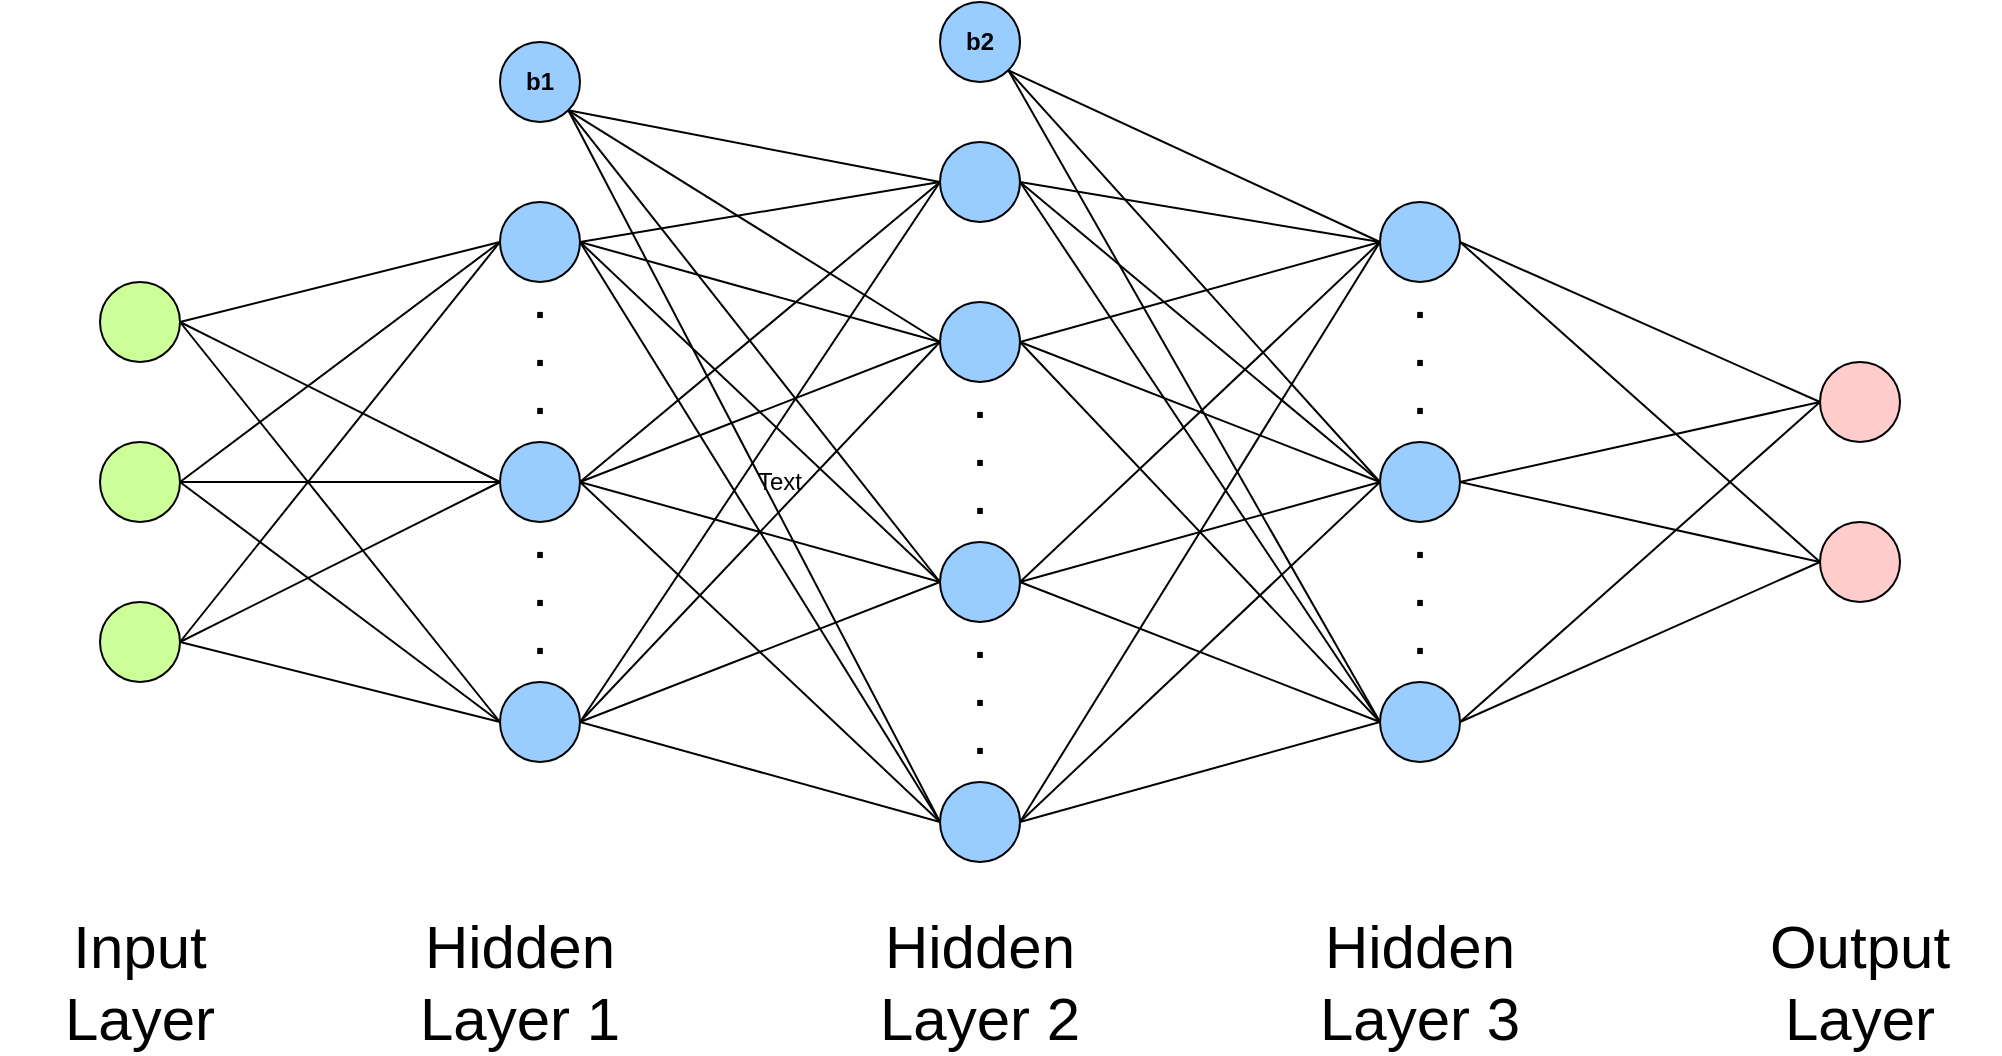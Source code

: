 <mxfile version="13.3.5" type="device"><diagram id="96MRDEt8L79HNvMiI_31" name="Page-1"><mxGraphModel dx="2297" dy="1898" grid="1" gridSize="10" guides="1" tooltips="1" connect="1" arrows="1" fold="1" page="1" pageScale="1" pageWidth="850" pageHeight="1100" math="0" shadow="0"><root><mxCell id="0"/><mxCell id="1" parent="0"/><mxCell id="QoLMvlCuaC-26x7mLV4o-1" value="" style="ellipse;whiteSpace=wrap;html=1;aspect=fixed;fillColor=#99CCFF;" parent="1" vertex="1"><mxGeometry x="240" y="80" width="40" height="40" as="geometry"/></mxCell><mxCell id="QoLMvlCuaC-26x7mLV4o-2" value="" style="ellipse;whiteSpace=wrap;html=1;aspect=fixed;fillColor=#99CCFF;" parent="1" vertex="1"><mxGeometry x="240" y="200" width="40" height="40" as="geometry"/></mxCell><mxCell id="QoLMvlCuaC-26x7mLV4o-3" value="" style="ellipse;whiteSpace=wrap;html=1;aspect=fixed;fillColor=#99CCFF;" parent="1" vertex="1"><mxGeometry x="240" y="320" width="40" height="40" as="geometry"/></mxCell><mxCell id="QoLMvlCuaC-26x7mLV4o-4" value="&lt;div style=&quot;font-size: 20px&quot;&gt;&lt;font style=&quot;font-size: 20px&quot;&gt;&lt;b&gt;.&lt;/b&gt;&lt;/font&gt;&lt;/div&gt;&lt;div style=&quot;font-size: 20px&quot;&gt;&lt;font style=&quot;font-size: 20px&quot;&gt;&lt;b&gt;.&lt;/b&gt;&lt;/font&gt;&lt;/div&gt;&lt;div style=&quot;font-size: 20px&quot;&gt;&lt;font style=&quot;font-size: 20px&quot;&gt;&lt;b&gt;.&lt;br&gt;&lt;/b&gt;&lt;/font&gt;&lt;/div&gt;" style="text;html=1;strokeColor=none;fillColor=none;align=center;verticalAlign=middle;whiteSpace=wrap;rounded=0;" parent="1" vertex="1"><mxGeometry x="240" y="264" width="40" height="20" as="geometry"/></mxCell><mxCell id="QoLMvlCuaC-26x7mLV4o-5" value="" style="ellipse;whiteSpace=wrap;html=1;aspect=fixed;fillColor=#99CCFF;" parent="1" vertex="1"><mxGeometry x="460" y="50" width="40" height="40" as="geometry"/></mxCell><mxCell id="QoLMvlCuaC-26x7mLV4o-6" value="" style="ellipse;whiteSpace=wrap;html=1;aspect=fixed;fillColor=#99CCFF;" parent="1" vertex="1"><mxGeometry x="460" y="130" width="40" height="40" as="geometry"/></mxCell><mxCell id="QoLMvlCuaC-26x7mLV4o-7" value="" style="ellipse;whiteSpace=wrap;html=1;aspect=fixed;fillColor=#99CCFF;" parent="1" vertex="1"><mxGeometry x="460" y="250" width="40" height="40" as="geometry"/></mxCell><mxCell id="QoLMvlCuaC-26x7mLV4o-8" value="" style="ellipse;whiteSpace=wrap;html=1;aspect=fixed;fillColor=#99CCFF;" parent="1" vertex="1"><mxGeometry x="460" y="370" width="40" height="40" as="geometry"/></mxCell><mxCell id="QoLMvlCuaC-26x7mLV4o-9" value="&lt;div style=&quot;font-size: 20px&quot;&gt;&lt;font style=&quot;font-size: 20px&quot;&gt;&lt;b&gt;.&lt;/b&gt;&lt;/font&gt;&lt;/div&gt;&lt;div style=&quot;font-size: 20px&quot;&gt;&lt;font style=&quot;font-size: 20px&quot;&gt;&lt;b&gt;.&lt;/b&gt;&lt;/font&gt;&lt;/div&gt;&lt;div style=&quot;font-size: 20px&quot;&gt;&lt;font style=&quot;font-size: 20px&quot;&gt;&lt;b&gt;.&lt;br&gt;&lt;/b&gt;&lt;/font&gt;&lt;/div&gt;" style="text;html=1;strokeColor=none;fillColor=none;align=center;verticalAlign=middle;whiteSpace=wrap;rounded=0;" parent="1" vertex="1"><mxGeometry x="460" y="314" width="40" height="20" as="geometry"/></mxCell><mxCell id="QoLMvlCuaC-26x7mLV4o-10" value="&lt;div style=&quot;font-size: 20px&quot;&gt;&lt;font style=&quot;font-size: 20px&quot;&gt;&lt;b&gt;.&lt;/b&gt;&lt;/font&gt;&lt;/div&gt;&lt;div style=&quot;font-size: 20px&quot;&gt;&lt;font style=&quot;font-size: 20px&quot;&gt;&lt;b&gt;.&lt;/b&gt;&lt;/font&gt;&lt;/div&gt;&lt;div style=&quot;font-size: 20px&quot;&gt;&lt;font style=&quot;font-size: 20px&quot;&gt;&lt;b&gt;.&lt;br&gt;&lt;/b&gt;&lt;/font&gt;&lt;/div&gt;" style="text;html=1;strokeColor=none;fillColor=none;align=center;verticalAlign=middle;whiteSpace=wrap;rounded=0;" parent="1" vertex="1"><mxGeometry x="460" y="194" width="40" height="20" as="geometry"/></mxCell><mxCell id="QoLMvlCuaC-26x7mLV4o-11" value="" style="ellipse;whiteSpace=wrap;html=1;aspect=fixed;fillColor=#99CCFF;" parent="1" vertex="1"><mxGeometry x="680" y="80" width="40" height="40" as="geometry"/></mxCell><mxCell id="QoLMvlCuaC-26x7mLV4o-12" value="" style="ellipse;whiteSpace=wrap;html=1;aspect=fixed;fillColor=#99CCFF;" parent="1" vertex="1"><mxGeometry x="680" y="200" width="40" height="40" as="geometry"/></mxCell><mxCell id="QoLMvlCuaC-26x7mLV4o-13" value="" style="ellipse;whiteSpace=wrap;html=1;aspect=fixed;fillColor=#99CCFF;" parent="1" vertex="1"><mxGeometry x="680" y="320" width="40" height="40" as="geometry"/></mxCell><mxCell id="QoLMvlCuaC-26x7mLV4o-14" value="&lt;div style=&quot;font-size: 20px&quot;&gt;&lt;font style=&quot;font-size: 20px&quot;&gt;&lt;b&gt;.&lt;/b&gt;&lt;/font&gt;&lt;/div&gt;&lt;div style=&quot;font-size: 20px&quot;&gt;&lt;font style=&quot;font-size: 20px&quot;&gt;&lt;b&gt;.&lt;/b&gt;&lt;/font&gt;&lt;/div&gt;&lt;div style=&quot;font-size: 20px&quot;&gt;&lt;font style=&quot;font-size: 20px&quot;&gt;&lt;b&gt;.&lt;br&gt;&lt;/b&gt;&lt;/font&gt;&lt;/div&gt;" style="text;html=1;strokeColor=none;fillColor=none;align=center;verticalAlign=middle;whiteSpace=wrap;rounded=0;" parent="1" vertex="1"><mxGeometry x="680" y="264" width="40" height="20" as="geometry"/></mxCell><mxCell id="QoLMvlCuaC-26x7mLV4o-15" value="" style="endArrow=none;html=1;exitX=1;exitY=0.5;exitDx=0;exitDy=0;entryX=0;entryY=0.5;entryDx=0;entryDy=0;" parent="1" source="QoLMvlCuaC-26x7mLV4o-1" target="QoLMvlCuaC-26x7mLV4o-5" edge="1"><mxGeometry width="50" height="50" relative="1" as="geometry"><mxPoint x="400" y="270" as="sourcePoint"/><mxPoint x="450" y="220" as="targetPoint"/></mxGeometry></mxCell><mxCell id="QoLMvlCuaC-26x7mLV4o-16" value="" style="endArrow=none;html=1;entryX=0;entryY=0.5;entryDx=0;entryDy=0;exitX=1;exitY=0.5;exitDx=0;exitDy=0;" parent="1" source="QoLMvlCuaC-26x7mLV4o-2" target="QoLMvlCuaC-26x7mLV4o-5" edge="1"><mxGeometry width="50" height="50" relative="1" as="geometry"><mxPoint x="400" y="270" as="sourcePoint"/><mxPoint x="450" y="220" as="targetPoint"/></mxGeometry></mxCell><mxCell id="QoLMvlCuaC-26x7mLV4o-17" value="" style="endArrow=none;html=1;exitX=1;exitY=0.5;exitDx=0;exitDy=0;entryX=0;entryY=0.5;entryDx=0;entryDy=0;" parent="1" source="QoLMvlCuaC-26x7mLV4o-3" target="QoLMvlCuaC-26x7mLV4o-5" edge="1"><mxGeometry width="50" height="50" relative="1" as="geometry"><mxPoint x="400" y="270" as="sourcePoint"/><mxPoint x="450" y="220" as="targetPoint"/></mxGeometry></mxCell><mxCell id="QoLMvlCuaC-26x7mLV4o-18" value="" style="endArrow=none;html=1;entryX=0;entryY=0.5;entryDx=0;entryDy=0;exitX=1;exitY=0.5;exitDx=0;exitDy=0;" parent="1" source="QoLMvlCuaC-26x7mLV4o-1" target="QoLMvlCuaC-26x7mLV4o-6" edge="1"><mxGeometry width="50" height="50" relative="1" as="geometry"><mxPoint x="280" y="140" as="sourcePoint"/><mxPoint x="450" y="220" as="targetPoint"/></mxGeometry></mxCell><mxCell id="QoLMvlCuaC-26x7mLV4o-19" value="" style="endArrow=none;html=1;entryX=0;entryY=0.5;entryDx=0;entryDy=0;" parent="1" target="QoLMvlCuaC-26x7mLV4o-7" edge="1"><mxGeometry width="50" height="50" relative="1" as="geometry"><mxPoint x="280" y="220" as="sourcePoint"/><mxPoint x="460" y="230" as="targetPoint"/></mxGeometry></mxCell><mxCell id="QoLMvlCuaC-26x7mLV4o-20" value="" style="endArrow=none;html=1;entryX=0;entryY=0.5;entryDx=0;entryDy=0;" parent="1" target="QoLMvlCuaC-26x7mLV4o-8" edge="1"><mxGeometry width="50" height="50" relative="1" as="geometry"><mxPoint x="280" y="220" as="sourcePoint"/><mxPoint x="450" y="220" as="targetPoint"/></mxGeometry></mxCell><mxCell id="QoLMvlCuaC-26x7mLV4o-21" value="" style="endArrow=none;html=1;exitX=1;exitY=0.5;exitDx=0;exitDy=0;" parent="1" source="QoLMvlCuaC-26x7mLV4o-3" edge="1"><mxGeometry width="50" height="50" relative="1" as="geometry"><mxPoint x="400" y="270" as="sourcePoint"/><mxPoint x="460" y="150" as="targetPoint"/></mxGeometry></mxCell><mxCell id="QoLMvlCuaC-26x7mLV4o-22" value="" style="endArrow=none;html=1;entryX=0;entryY=0.5;entryDx=0;entryDy=0;exitX=1;exitY=0.5;exitDx=0;exitDy=0;" parent="1" source="QoLMvlCuaC-26x7mLV4o-1" target="QoLMvlCuaC-26x7mLV4o-7" edge="1"><mxGeometry width="50" height="50" relative="1" as="geometry"><mxPoint x="400" y="270" as="sourcePoint"/><mxPoint x="450" y="220" as="targetPoint"/></mxGeometry></mxCell><mxCell id="QoLMvlCuaC-26x7mLV4o-23" value="" style="endArrow=none;html=1;entryX=0;entryY=0.5;entryDx=0;entryDy=0;" parent="1" target="QoLMvlCuaC-26x7mLV4o-6" edge="1"><mxGeometry width="50" height="50" relative="1" as="geometry"><mxPoint x="280" y="220" as="sourcePoint"/><mxPoint x="450" y="220" as="targetPoint"/></mxGeometry></mxCell><mxCell id="QoLMvlCuaC-26x7mLV4o-24" value="" style="endArrow=none;html=1;entryX=0;entryY=0.5;entryDx=0;entryDy=0;exitX=1;exitY=0.5;exitDx=0;exitDy=0;" parent="1" source="QoLMvlCuaC-26x7mLV4o-3" target="QoLMvlCuaC-26x7mLV4o-7" edge="1"><mxGeometry width="50" height="50" relative="1" as="geometry"><mxPoint x="400" y="270" as="sourcePoint"/><mxPoint x="450" y="220" as="targetPoint"/></mxGeometry></mxCell><mxCell id="QoLMvlCuaC-26x7mLV4o-25" value="" style="endArrow=none;html=1;entryX=0;entryY=0.5;entryDx=0;entryDy=0;exitX=1;exitY=0.5;exitDx=0;exitDy=0;" parent="1" source="QoLMvlCuaC-26x7mLV4o-3" target="QoLMvlCuaC-26x7mLV4o-8" edge="1"><mxGeometry width="50" height="50" relative="1" as="geometry"><mxPoint x="290" y="340" as="sourcePoint"/><mxPoint x="450" y="220" as="targetPoint"/></mxGeometry></mxCell><mxCell id="QoLMvlCuaC-26x7mLV4o-26" value="" style="endArrow=none;html=1;entryX=0;entryY=0.5;entryDx=0;entryDy=0;exitX=1;exitY=0.5;exitDx=0;exitDy=0;" parent="1" source="QoLMvlCuaC-26x7mLV4o-1" target="QoLMvlCuaC-26x7mLV4o-8" edge="1"><mxGeometry width="50" height="50" relative="1" as="geometry"><mxPoint x="400" y="270" as="sourcePoint"/><mxPoint x="450" y="220" as="targetPoint"/></mxGeometry></mxCell><mxCell id="QoLMvlCuaC-26x7mLV4o-27" value="" style="endArrow=none;html=1;exitX=0;exitY=0.5;exitDx=0;exitDy=0;entryX=1;entryY=0.5;entryDx=0;entryDy=0;" parent="1" source="QoLMvlCuaC-26x7mLV4o-11" target="QoLMvlCuaC-26x7mLV4o-5" edge="1"><mxGeometry width="50" height="50" relative="1" as="geometry"><mxPoint x="400" y="270" as="sourcePoint"/><mxPoint x="450" y="220" as="targetPoint"/></mxGeometry></mxCell><mxCell id="QoLMvlCuaC-26x7mLV4o-28" value="" style="endArrow=none;html=1;exitX=1;exitY=0.5;exitDx=0;exitDy=0;" parent="1" source="QoLMvlCuaC-26x7mLV4o-6" edge="1"><mxGeometry width="50" height="50" relative="1" as="geometry"><mxPoint x="400" y="270" as="sourcePoint"/><mxPoint x="680" y="100" as="targetPoint"/></mxGeometry></mxCell><mxCell id="QoLMvlCuaC-26x7mLV4o-29" value="" style="endArrow=none;html=1;exitX=1;exitY=0.5;exitDx=0;exitDy=0;" parent="1" source="QoLMvlCuaC-26x7mLV4o-7" edge="1"><mxGeometry width="50" height="50" relative="1" as="geometry"><mxPoint x="400" y="270" as="sourcePoint"/><mxPoint x="680" y="100" as="targetPoint"/></mxGeometry></mxCell><mxCell id="QoLMvlCuaC-26x7mLV4o-30" value="" style="endArrow=none;html=1;entryX=0;entryY=0.5;entryDx=0;entryDy=0;exitX=1;exitY=0.5;exitDx=0;exitDy=0;" parent="1" source="QoLMvlCuaC-26x7mLV4o-8" target="QoLMvlCuaC-26x7mLV4o-11" edge="1"><mxGeometry width="50" height="50" relative="1" as="geometry"><mxPoint x="400" y="270" as="sourcePoint"/><mxPoint x="450" y="220" as="targetPoint"/></mxGeometry></mxCell><mxCell id="QoLMvlCuaC-26x7mLV4o-31" value="" style="endArrow=none;html=1;entryX=0;entryY=0.5;entryDx=0;entryDy=0;exitX=1;exitY=0.5;exitDx=0;exitDy=0;" parent="1" source="QoLMvlCuaC-26x7mLV4o-5" target="QoLMvlCuaC-26x7mLV4o-12" edge="1"><mxGeometry width="50" height="50" relative="1" as="geometry"><mxPoint x="400" y="270" as="sourcePoint"/><mxPoint x="450" y="220" as="targetPoint"/></mxGeometry></mxCell><mxCell id="QoLMvlCuaC-26x7mLV4o-32" value="" style="endArrow=none;html=1;entryX=0;entryY=0.5;entryDx=0;entryDy=0;exitX=1;exitY=0.5;exitDx=0;exitDy=0;" parent="1" source="QoLMvlCuaC-26x7mLV4o-6" target="QoLMvlCuaC-26x7mLV4o-12" edge="1"><mxGeometry width="50" height="50" relative="1" as="geometry"><mxPoint x="400" y="270" as="sourcePoint"/><mxPoint x="450" y="220" as="targetPoint"/></mxGeometry></mxCell><mxCell id="QoLMvlCuaC-26x7mLV4o-33" value="" style="endArrow=none;html=1;entryX=0;entryY=0.5;entryDx=0;entryDy=0;" parent="1" target="QoLMvlCuaC-26x7mLV4o-12" edge="1"><mxGeometry width="50" height="50" relative="1" as="geometry"><mxPoint x="500" y="270" as="sourcePoint"/><mxPoint x="450" y="220" as="targetPoint"/></mxGeometry></mxCell><mxCell id="QoLMvlCuaC-26x7mLV4o-34" value="" style="endArrow=none;html=1;" parent="1" edge="1"><mxGeometry width="50" height="50" relative="1" as="geometry"><mxPoint x="500" y="390" as="sourcePoint"/><mxPoint x="680" y="220" as="targetPoint"/></mxGeometry></mxCell><mxCell id="QoLMvlCuaC-26x7mLV4o-35" value="" style="endArrow=none;html=1;entryX=0;entryY=0.5;entryDx=0;entryDy=0;exitX=1;exitY=0.5;exitDx=0;exitDy=0;" parent="1" source="QoLMvlCuaC-26x7mLV4o-8" target="QoLMvlCuaC-26x7mLV4o-13" edge="1"><mxGeometry width="50" height="50" relative="1" as="geometry"><mxPoint x="400" y="270" as="sourcePoint"/><mxPoint x="450" y="220" as="targetPoint"/></mxGeometry></mxCell><mxCell id="QoLMvlCuaC-26x7mLV4o-36" value="" style="endArrow=none;html=1;entryX=0;entryY=0.5;entryDx=0;entryDy=0;exitX=1;exitY=0.5;exitDx=0;exitDy=0;" parent="1" source="QoLMvlCuaC-26x7mLV4o-7" target="QoLMvlCuaC-26x7mLV4o-13" edge="1"><mxGeometry width="50" height="50" relative="1" as="geometry"><mxPoint x="400" y="270" as="sourcePoint"/><mxPoint x="450" y="220" as="targetPoint"/></mxGeometry></mxCell><mxCell id="QoLMvlCuaC-26x7mLV4o-37" value="" style="endArrow=none;html=1;entryX=0;entryY=0.5;entryDx=0;entryDy=0;exitX=1;exitY=0.5;exitDx=0;exitDy=0;" parent="1" source="QoLMvlCuaC-26x7mLV4o-6" target="QoLMvlCuaC-26x7mLV4o-13" edge="1"><mxGeometry width="50" height="50" relative="1" as="geometry"><mxPoint x="400" y="270" as="sourcePoint"/><mxPoint x="450" y="220" as="targetPoint"/></mxGeometry></mxCell><mxCell id="QoLMvlCuaC-26x7mLV4o-38" value="" style="endArrow=none;html=1;exitX=1;exitY=0.5;exitDx=0;exitDy=0;" parent="1" source="QoLMvlCuaC-26x7mLV4o-5" edge="1"><mxGeometry width="50" height="50" relative="1" as="geometry"><mxPoint x="400" y="270" as="sourcePoint"/><mxPoint x="680" y="340" as="targetPoint"/></mxGeometry></mxCell><mxCell id="QoLMvlCuaC-26x7mLV4o-39" value="&lt;div style=&quot;font-size: 20px&quot;&gt;&lt;font style=&quot;font-size: 20px&quot;&gt;&lt;b&gt;.&lt;/b&gt;&lt;/font&gt;&lt;/div&gt;&lt;div style=&quot;font-size: 20px&quot;&gt;&lt;font style=&quot;font-size: 20px&quot;&gt;&lt;b&gt;.&lt;/b&gt;&lt;/font&gt;&lt;/div&gt;&lt;div style=&quot;font-size: 20px&quot;&gt;&lt;font style=&quot;font-size: 20px&quot;&gt;&lt;b&gt;.&lt;br&gt;&lt;/b&gt;&lt;/font&gt;&lt;/div&gt;" style="text;html=1;strokeColor=none;fillColor=none;align=center;verticalAlign=middle;whiteSpace=wrap;rounded=0;" parent="1" vertex="1"><mxGeometry x="680" y="144" width="40" height="20" as="geometry"/></mxCell><mxCell id="QoLMvlCuaC-26x7mLV4o-40" value="&lt;div style=&quot;font-size: 20px&quot;&gt;&lt;font style=&quot;font-size: 20px&quot;&gt;&lt;b&gt;.&lt;/b&gt;&lt;/font&gt;&lt;/div&gt;&lt;div style=&quot;font-size: 20px&quot;&gt;&lt;font style=&quot;font-size: 20px&quot;&gt;&lt;b&gt;.&lt;/b&gt;&lt;/font&gt;&lt;/div&gt;&lt;div style=&quot;font-size: 20px&quot;&gt;&lt;font style=&quot;font-size: 20px&quot;&gt;&lt;b&gt;.&lt;br&gt;&lt;/b&gt;&lt;/font&gt;&lt;/div&gt;" style="text;html=1;strokeColor=none;fillColor=none;align=center;verticalAlign=middle;whiteSpace=wrap;rounded=0;" parent="1" vertex="1"><mxGeometry x="240" y="144" width="40" height="20" as="geometry"/></mxCell><mxCell id="QoLMvlCuaC-26x7mLV4o-41" value="&lt;b&gt;b1&lt;/b&gt;" style="ellipse;whiteSpace=wrap;html=1;aspect=fixed;fillColor=#99CCFF;" parent="1" vertex="1"><mxGeometry x="240" width="40" height="40" as="geometry"/></mxCell><mxCell id="QoLMvlCuaC-26x7mLV4o-42" value="" style="endArrow=none;html=1;exitX=1;exitY=1;exitDx=0;exitDy=0;" parent="1" source="QoLMvlCuaC-26x7mLV4o-41" edge="1"><mxGeometry width="50" height="50" relative="1" as="geometry"><mxPoint x="370" y="210" as="sourcePoint"/><mxPoint x="460" y="70" as="targetPoint"/></mxGeometry></mxCell><mxCell id="QoLMvlCuaC-26x7mLV4o-43" value="" style="endArrow=none;html=1;exitX=1;exitY=1;exitDx=0;exitDy=0;entryX=0;entryY=0.5;entryDx=0;entryDy=0;" parent="1" source="QoLMvlCuaC-26x7mLV4o-41" target="QoLMvlCuaC-26x7mLV4o-6" edge="1"><mxGeometry width="50" height="50" relative="1" as="geometry"><mxPoint x="370" y="210" as="sourcePoint"/><mxPoint x="420" y="160" as="targetPoint"/></mxGeometry></mxCell><mxCell id="QoLMvlCuaC-26x7mLV4o-44" value="" style="endArrow=none;html=1;exitX=1;exitY=1;exitDx=0;exitDy=0;entryX=0;entryY=0.5;entryDx=0;entryDy=0;" parent="1" source="QoLMvlCuaC-26x7mLV4o-41" target="QoLMvlCuaC-26x7mLV4o-7" edge="1"><mxGeometry width="50" height="50" relative="1" as="geometry"><mxPoint x="370" y="210" as="sourcePoint"/><mxPoint x="420" y="160" as="targetPoint"/></mxGeometry></mxCell><mxCell id="QoLMvlCuaC-26x7mLV4o-45" value="" style="endArrow=none;html=1;exitX=1;exitY=1;exitDx=0;exitDy=0;" parent="1" source="QoLMvlCuaC-26x7mLV4o-41" edge="1"><mxGeometry width="50" height="50" relative="1" as="geometry"><mxPoint x="370" y="210" as="sourcePoint"/><mxPoint x="460" y="390" as="targetPoint"/></mxGeometry></mxCell><mxCell id="QoLMvlCuaC-26x7mLV4o-94" value="&lt;b&gt;b2&lt;/b&gt;" style="ellipse;whiteSpace=wrap;html=1;aspect=fixed;fillColor=#99CCFF;" parent="1" vertex="1"><mxGeometry x="460" y="-20" width="40" height="40" as="geometry"/></mxCell><mxCell id="QoLMvlCuaC-26x7mLV4o-95" value="" style="endArrow=none;html=1;exitX=1;exitY=1;exitDx=0;exitDy=0;entryX=0;entryY=0.5;entryDx=0;entryDy=0;" parent="1" source="QoLMvlCuaC-26x7mLV4o-94" target="QoLMvlCuaC-26x7mLV4o-11" edge="1"><mxGeometry width="50" height="50" relative="1" as="geometry"><mxPoint x="610" y="210" as="sourcePoint"/><mxPoint x="700" y="70" as="targetPoint"/></mxGeometry></mxCell><mxCell id="QoLMvlCuaC-26x7mLV4o-96" value="" style="endArrow=none;html=1;exitX=1;exitY=1;exitDx=0;exitDy=0;entryX=0;entryY=0.5;entryDx=0;entryDy=0;" parent="1" source="QoLMvlCuaC-26x7mLV4o-94" target="QoLMvlCuaC-26x7mLV4o-12" edge="1"><mxGeometry width="50" height="50" relative="1" as="geometry"><mxPoint x="610" y="210" as="sourcePoint"/><mxPoint x="700" y="150" as="targetPoint"/></mxGeometry></mxCell><mxCell id="QoLMvlCuaC-26x7mLV4o-98" value="" style="endArrow=none;html=1;exitX=1;exitY=1;exitDx=0;exitDy=0;" parent="1" source="QoLMvlCuaC-26x7mLV4o-94" edge="1"><mxGeometry width="50" height="50" relative="1" as="geometry"><mxPoint x="610" y="210" as="sourcePoint"/><mxPoint x="680" y="340" as="targetPoint"/></mxGeometry></mxCell><mxCell id="ERGUJRFfzyGi9gYJK3Hg-1" value="" style="ellipse;whiteSpace=wrap;html=1;aspect=fixed;fillColor=#CCFF99;" vertex="1" parent="1"><mxGeometry x="40" y="120" width="40" height="40" as="geometry"/></mxCell><mxCell id="ERGUJRFfzyGi9gYJK3Hg-2" value="" style="ellipse;whiteSpace=wrap;html=1;aspect=fixed;fillColor=#CCFF99;" vertex="1" parent="1"><mxGeometry x="40" y="200" width="40" height="40" as="geometry"/></mxCell><mxCell id="ERGUJRFfzyGi9gYJK3Hg-3" value="" style="ellipse;whiteSpace=wrap;html=1;aspect=fixed;fillColor=#CCFF99;" vertex="1" parent="1"><mxGeometry x="40" y="280" width="40" height="40" as="geometry"/></mxCell><mxCell id="ERGUJRFfzyGi9gYJK3Hg-10" value="" style="endArrow=none;html=1;exitX=1;exitY=0.5;exitDx=0;exitDy=0;entryX=0;entryY=0.5;entryDx=0;entryDy=0;" edge="1" parent="1" source="ERGUJRFfzyGi9gYJK3Hg-1" target="QoLMvlCuaC-26x7mLV4o-1"><mxGeometry width="50" height="50" relative="1" as="geometry"><mxPoint x="400" y="250" as="sourcePoint"/><mxPoint x="450" y="200" as="targetPoint"/></mxGeometry></mxCell><mxCell id="ERGUJRFfzyGi9gYJK3Hg-11" value="" style="endArrow=none;html=1;exitX=1;exitY=0.5;exitDx=0;exitDy=0;entryX=0;entryY=0.5;entryDx=0;entryDy=0;" edge="1" parent="1" source="ERGUJRFfzyGi9gYJK3Hg-1" target="QoLMvlCuaC-26x7mLV4o-2"><mxGeometry width="50" height="50" relative="1" as="geometry"><mxPoint x="400" y="250" as="sourcePoint"/><mxPoint x="450" y="200" as="targetPoint"/></mxGeometry></mxCell><mxCell id="ERGUJRFfzyGi9gYJK3Hg-12" value="" style="endArrow=none;html=1;exitX=1;exitY=0.5;exitDx=0;exitDy=0;entryX=0;entryY=0.5;entryDx=0;entryDy=0;" edge="1" parent="1" source="ERGUJRFfzyGi9gYJK3Hg-1" target="QoLMvlCuaC-26x7mLV4o-3"><mxGeometry width="50" height="50" relative="1" as="geometry"><mxPoint x="400" y="250" as="sourcePoint"/><mxPoint x="450" y="200" as="targetPoint"/></mxGeometry></mxCell><mxCell id="ERGUJRFfzyGi9gYJK3Hg-15" value="" style="endArrow=none;html=1;exitX=1;exitY=0.5;exitDx=0;exitDy=0;entryX=0;entryY=0.5;entryDx=0;entryDy=0;" edge="1" parent="1" source="ERGUJRFfzyGi9gYJK3Hg-2" target="QoLMvlCuaC-26x7mLV4o-1"><mxGeometry width="50" height="50" relative="1" as="geometry"><mxPoint x="400" y="250" as="sourcePoint"/><mxPoint x="450" y="200" as="targetPoint"/></mxGeometry></mxCell><mxCell id="ERGUJRFfzyGi9gYJK3Hg-16" value="" style="endArrow=none;html=1;exitX=1;exitY=0.5;exitDx=0;exitDy=0;entryX=0;entryY=0.5;entryDx=0;entryDy=0;" edge="1" parent="1" source="ERGUJRFfzyGi9gYJK3Hg-2" target="QoLMvlCuaC-26x7mLV4o-2"><mxGeometry width="50" height="50" relative="1" as="geometry"><mxPoint x="400" y="250" as="sourcePoint"/><mxPoint x="450" y="200" as="targetPoint"/></mxGeometry></mxCell><mxCell id="ERGUJRFfzyGi9gYJK3Hg-17" value="" style="endArrow=none;html=1;exitX=1;exitY=0.5;exitDx=0;exitDy=0;" edge="1" parent="1"><mxGeometry width="50" height="50" relative="1" as="geometry"><mxPoint x="80" y="220" as="sourcePoint"/><mxPoint x="240" y="340" as="targetPoint"/></mxGeometry></mxCell><mxCell id="ERGUJRFfzyGi9gYJK3Hg-18" value="" style="endArrow=none;html=1;exitX=1;exitY=0.5;exitDx=0;exitDy=0;entryX=0;entryY=0.5;entryDx=0;entryDy=0;" edge="1" parent="1" source="ERGUJRFfzyGi9gYJK3Hg-3" target="QoLMvlCuaC-26x7mLV4o-1"><mxGeometry width="50" height="50" relative="1" as="geometry"><mxPoint x="400" y="250" as="sourcePoint"/><mxPoint x="450" y="200" as="targetPoint"/></mxGeometry></mxCell><mxCell id="ERGUJRFfzyGi9gYJK3Hg-19" value="" style="endArrow=none;html=1;exitX=1;exitY=0.5;exitDx=0;exitDy=0;entryX=0;entryY=0.5;entryDx=0;entryDy=0;" edge="1" parent="1" target="QoLMvlCuaC-26x7mLV4o-2"><mxGeometry width="50" height="50" relative="1" as="geometry"><mxPoint x="80" y="300" as="sourcePoint"/><mxPoint x="240" y="100" as="targetPoint"/></mxGeometry></mxCell><mxCell id="ERGUJRFfzyGi9gYJK3Hg-20" value="" style="endArrow=none;html=1;exitX=1;exitY=0.5;exitDx=0;exitDy=0;entryX=0;entryY=0.5;entryDx=0;entryDy=0;" edge="1" parent="1" target="QoLMvlCuaC-26x7mLV4o-3"><mxGeometry width="50" height="50" relative="1" as="geometry"><mxPoint x="80" y="300" as="sourcePoint"/><mxPoint x="240" y="220" as="targetPoint"/></mxGeometry></mxCell><mxCell id="ERGUJRFfzyGi9gYJK3Hg-22" value="" style="ellipse;whiteSpace=wrap;html=1;aspect=fixed;fillColor=#FFCCCC;" vertex="1" parent="1"><mxGeometry x="900" y="160" width="40" height="40" as="geometry"/></mxCell><mxCell id="ERGUJRFfzyGi9gYJK3Hg-23" value="" style="ellipse;whiteSpace=wrap;html=1;aspect=fixed;fillColor=#FFCCCC;" vertex="1" parent="1"><mxGeometry x="900" y="240" width="40" height="40" as="geometry"/></mxCell><mxCell id="ERGUJRFfzyGi9gYJK3Hg-25" value="" style="endArrow=none;html=1;exitX=0;exitY=0.5;exitDx=0;exitDy=0;entryX=1;entryY=0.5;entryDx=0;entryDy=0;" edge="1" parent="1" source="ERGUJRFfzyGi9gYJK3Hg-22" target="QoLMvlCuaC-26x7mLV4o-11"><mxGeometry width="50" height="50" relative="1" as="geometry"><mxPoint x="520" y="200" as="sourcePoint"/><mxPoint x="570" y="150" as="targetPoint"/></mxGeometry></mxCell><mxCell id="ERGUJRFfzyGi9gYJK3Hg-26" value="" style="endArrow=none;html=1;exitX=0;exitY=0.5;exitDx=0;exitDy=0;entryX=1;entryY=0.5;entryDx=0;entryDy=0;" edge="1" parent="1" source="ERGUJRFfzyGi9gYJK3Hg-23"><mxGeometry width="50" height="50" relative="1" as="geometry"><mxPoint x="900" y="180" as="sourcePoint"/><mxPoint x="720" y="100" as="targetPoint"/></mxGeometry></mxCell><mxCell id="ERGUJRFfzyGi9gYJK3Hg-27" value="" style="endArrow=none;html=1;entryX=1;entryY=0.5;entryDx=0;entryDy=0;exitX=0;exitY=0.5;exitDx=0;exitDy=0;" edge="1" parent="1" source="ERGUJRFfzyGi9gYJK3Hg-22" target="QoLMvlCuaC-26x7mLV4o-12"><mxGeometry width="50" height="50" relative="1" as="geometry"><mxPoint x="520" y="200" as="sourcePoint"/><mxPoint x="570" y="150" as="targetPoint"/></mxGeometry></mxCell><mxCell id="ERGUJRFfzyGi9gYJK3Hg-28" value="" style="endArrow=none;html=1;entryX=1;entryY=0.5;entryDx=0;entryDy=0;exitX=0;exitY=0.5;exitDx=0;exitDy=0;" edge="1" parent="1" source="ERGUJRFfzyGi9gYJK3Hg-23"><mxGeometry width="50" height="50" relative="1" as="geometry"><mxPoint x="900" y="180" as="sourcePoint"/><mxPoint x="720" y="220" as="targetPoint"/></mxGeometry></mxCell><mxCell id="ERGUJRFfzyGi9gYJK3Hg-29" value="" style="endArrow=none;html=1;exitX=1;exitY=0.5;exitDx=0;exitDy=0;entryX=0;entryY=0.5;entryDx=0;entryDy=0;" edge="1" parent="1" source="QoLMvlCuaC-26x7mLV4o-13" target="ERGUJRFfzyGi9gYJK3Hg-23"><mxGeometry width="50" height="50" relative="1" as="geometry"><mxPoint x="520" y="200" as="sourcePoint"/><mxPoint x="570" y="150" as="targetPoint"/></mxGeometry></mxCell><mxCell id="ERGUJRFfzyGi9gYJK3Hg-30" value="" style="endArrow=none;html=1;exitX=1;exitY=0.5;exitDx=0;exitDy=0;" edge="1" parent="1"><mxGeometry width="50" height="50" relative="1" as="geometry"><mxPoint x="720" y="340" as="sourcePoint"/><mxPoint x="900" y="180" as="targetPoint"/></mxGeometry></mxCell><mxCell id="ERGUJRFfzyGi9gYJK3Hg-32" value="Text" style="text;html=1;strokeColor=none;fillColor=none;align=center;verticalAlign=middle;whiteSpace=wrap;rounded=0;" vertex="1" parent="1"><mxGeometry x="360" y="210" width="40" height="20" as="geometry"/></mxCell><mxCell id="ERGUJRFfzyGi9gYJK3Hg-33" value="&lt;font style=&quot;font-size: 30px&quot;&gt;Input Layer&lt;/font&gt;" style="text;html=1;strokeColor=none;fillColor=none;align=center;verticalAlign=middle;whiteSpace=wrap;rounded=0;" vertex="1" parent="1"><mxGeometry x="-10" y="460" width="140" height="20" as="geometry"/></mxCell><mxCell id="ERGUJRFfzyGi9gYJK3Hg-37" value="&lt;font style=&quot;font-size: 30px&quot;&gt;Hidden Layer 1&lt;/font&gt;" style="text;html=1;strokeColor=none;fillColor=none;align=center;verticalAlign=middle;whiteSpace=wrap;rounded=0;" vertex="1" parent="1"><mxGeometry x="180" y="460" width="140" height="20" as="geometry"/></mxCell><mxCell id="ERGUJRFfzyGi9gYJK3Hg-38" value="&lt;font style=&quot;font-size: 30px&quot;&gt;Hidden Layer 2&lt;br&gt;&lt;/font&gt;" style="text;html=1;strokeColor=none;fillColor=none;align=center;verticalAlign=middle;whiteSpace=wrap;rounded=0;" vertex="1" parent="1"><mxGeometry x="410" y="460" width="140" height="20" as="geometry"/></mxCell><mxCell id="ERGUJRFfzyGi9gYJK3Hg-39" value="&lt;font style=&quot;font-size: 30px&quot;&gt;Hidden Layer 3&lt;br&gt;&lt;/font&gt;" style="text;html=1;strokeColor=none;fillColor=none;align=center;verticalAlign=middle;whiteSpace=wrap;rounded=0;" vertex="1" parent="1"><mxGeometry x="630" y="460" width="140" height="20" as="geometry"/></mxCell><mxCell id="ERGUJRFfzyGi9gYJK3Hg-40" value="&lt;font style=&quot;font-size: 30px&quot;&gt;Output Layer&lt;/font&gt;" style="text;html=1;strokeColor=none;fillColor=none;align=center;verticalAlign=middle;whiteSpace=wrap;rounded=0;" vertex="1" parent="1"><mxGeometry x="850" y="460" width="140" height="20" as="geometry"/></mxCell></root></mxGraphModel></diagram></mxfile>